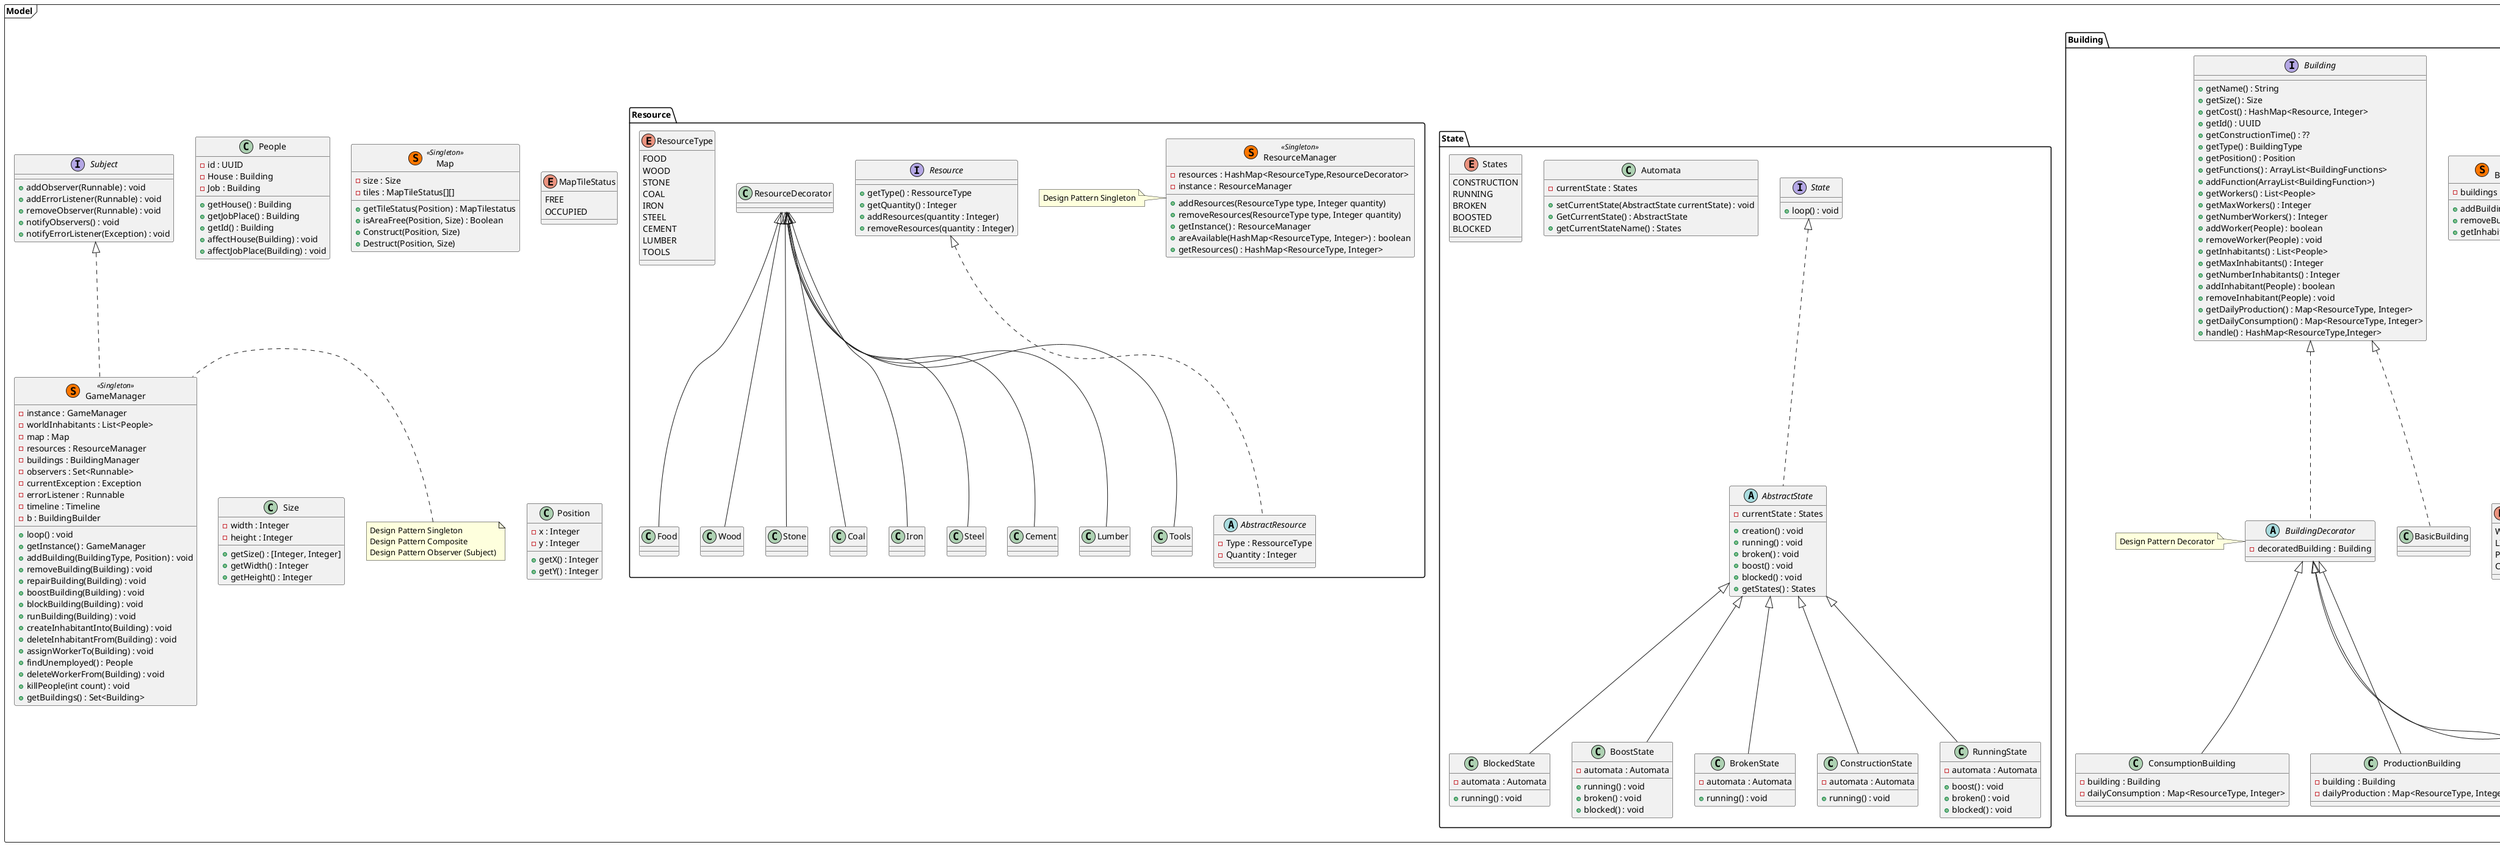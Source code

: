 @startuml

package "Model" <<Frame>> {

package "Building"{
    interface Building {
        + getName() : String
        + getSize() : Size
        + getCost() : HashMap<Resource, Integer>
        + getId() : UUID
        + getConstructionTime() : ??
        + getType() : BuildingType
        + getPosition() : Position
        + getFunctions() : ArrayList<BuildingFunctions>
        + addFunction(ArrayList<BuildingFunction>)
        + getWorkers() : List<People>
        + getMaxWorkers() : Integer
        + getNumberWorkers() : Integer
        + addWorker(People) : boolean
        + removeWorker(People) : void
        + getInhabitants() : List<People>
        + getMaxInhabitants() : Integer
        + getNumberInhabitants() : Integer
        + addInhabitant(People) : boolean
        + removeInhabitant(People) : void
        + getDailyProduction() : Map<ResourceType, Integer> 
        + getDailyConsumption() : Map<ResourceType, Integer>
        + handle() : HashMap<ResourceType,Integer>
    }

    class BasicBuilding implements Building{}

    class ConsumptionBuilding extends BuildingDecorator{
        - building : Building
        - dailyConsumption : Map<ResourceType, Integer>
    }
    class ProductionBuilding extends BuildingDecorator{
        - building : Building
        - dailyProduction : Map<ResourceType, Integer>
    }
    class LivingBuilding extends BuildingDecorator{
        - inhabitants : List<People>
        
    }
    class WorkingBuilding extends BuildingDecorator{
        - workers : List<People>
    }

    abstract class BuildingDecorator implements Building{
        - decoratedBuilding : Building
    }
    note left of BuildingDecorator
        Design Pattern Decorator
    end note

    class BuildingManager <<(S,#FF7700)Singleton>> {
        - buildings : Set<Building>
        + addBuilding(Building) : void
        + removeBuilding(Building) : void
        + getInhabitants(Building) : void
    }

    class BuildingBuilder{
        + build(BuildingType, Position) : Building
    }

    enum BuildingFunction{
        WORKING
        LIVING
        PRODUCING
        CONSUMING
    }

    enum BuildingType{
        WOODENCABIN
        HOUSE
        APPARTMENTBUILDING
        FARM
        QUARRY
        LUMBERMILL
        CEMENTPLANT
        STEELMILL
        TOOLFACTORY
    }
}
package "State"{
    interface State{
        + loop() : void
    }

    abstract class AbstractState implements State{
        - currentState : States
        + creation() : void
        + running() : void
        + broken() : void
        + boost() : void
        + blocked() : void
        + getStates() : States
    }

    class Automata{
        - currentState : States
        + setCurrentState(AbstractState currentState) : void
        + GetCurrentState() : AbstractState
        + getCurrentStateName() : States
    }
    class BlockedState extends AbstractState{
        - automata : Automata
        + running() : void
    }
    class BoostState extends AbstractState{
        - automata : Automata
        + running() : void
        + broken() : void
        + blocked() : void
    }
    class BrokenState extends AbstractState{
        - automata : Automata
        + running() : void
    }
    class ConstructionState extends AbstractState{
        - automata : Automata
        + running() : void
    }
    class RunningState extends AbstractState{
        - automata : Automata
        + boost() : void
        + broken() : void
        + blocked() : void
    }

    enum States{
        CONSTRUCTION
        RUNNING
        BROKEN
        BOOSTED
        BLOCKED
    }
}

    class People{
        - id : UUID
        - House : Building
        - Job : Building
        + getHouse() : Building
        + getJobPlace() : Building
        + getId() : Building
        + affectHouse(Building) : void
        + affectJobPlace(Building) : void
    }
    class Map <<(S,#FF7700)Singleton>>{
        - size : Size
        - tiles : MapTileStatus[][]
        + getTileStatus(Position) : MapTilestatus
        + isAreaFree(Position, Size) : Boolean
        + Construct(Position, Size)
        + Destruct(Position, Size)
    }

    enum MapTileStatus {
        FREE
        OCCUPIED
    }
    class GameManager <<(S,#FF7700)Singleton>> implements Subject{
        - instance : GameManager
        - worldInhabitants : List<People>
        - map : Map
        - resources : ResourceManager
        - buildings : BuildingManager
        - observers : Set<Runnable>
        - currentException : Exception
        - errorListener : Runnable
        - timeline : Timeline
        - b : BuildingBuilder
        + loop() : void
        + getInstance() : GameManager
        + addBuilding(BuildingType, Position) : void
        + removeBuilding(Building) : void
        + repairBuilding(Building) : void
        + boostBuilding(Building) : void
        + blockBuilding(Building) : void
        + runBuilding(Building) : void
        + createInhabitantInto(Building) : void
        + deleteInhabitantFrom(Building) : void
        + assignWorkerTo(Building) : void
        + findUnemployed() : People
        + deleteWorkerFrom(Building) : void
        + killPeople(int count) : void
        + getBuildings() : Set<Building>
    }
    note left of GameManager
        Design Pattern Singleton
        Design Pattern Composite
        Design Pattern Observer (Subject)
    end note

    class Size{
        - width : Integer
        - height : Integer
        + getSize() : [Integer, Integer]
        + getWidth() : Integer
        + getHeight() : Integer
    }

    interface Subject{
        + addObserver(Runnable) : void
        + addErrorListener(Runnable) : void
        + removeObserver(Runnable) : void
        + notifyObservers() : void
        + notifyErrorListener(Exception) : void
    }
    class Position{
        - x : Integer
        - y : Integer
        + getX() : Integer
        + getY() : Integer
    }


package "Resource"{
    interface Resource {
        + getType() : RessourceType
        + getQuantity() : Integer
        + addResources(quantity : Integer)
        + removeResources(quantity : Integer)

    }
    abstract class AbstractResource implements Resource{
        - Type : RessourceType
        - Quantity : Integer
    }
    class Food extends ResourceDecorator{

    }
    class Wood extends ResourceDecorator{

    }
    class Stone extends ResourceDecorator{

    }
    class Coal extends ResourceDecorator{

    }
    class Iron extends ResourceDecorator{

    }
    class Steel extends ResourceDecorator{

    }
    class Cement extends ResourceDecorator{

    }
    class Lumber extends ResourceDecorator{

    }
    class Tools extends ResourceDecorator{

    }
    enum ResourceType{
        FOOD
        WOOD
        STONE
        COAL
        IRON
        STEEL
        CEMENT
        LUMBER
        TOOLS
    }

    class ResourceManager <<(S,#FF7700)Singleton>>{
        - resources : HashMap<ResourceType,ResourceDecorator>
        - instance : ResourceManager
        + addResources(ResourceType type, Integer quantity)
        + removeResources(ResourceType type, Integer quantity)
        + getInstance() : ResourceManager
        + areAvailable(HashMap<ResourceType, Integer>) : boolean
        + getResources() : HashMap<ResourceType, Integer>
    }
    note left of ResourceManager
        Design Pattern Singleton
    end note
}



}

package "Exception" <<Frame>>{
    exception NotEnoughSpace{}
    exception TooManyInhabitants{}
    exception NotEnoughResources{}
    exception MapTileStateException{}
    exception NotEnoughInhabitants{}
    exception NotEnoughWorkers{}
    exception TooManyWorkers{}
    exception WrongBuildingType{}
    exception WrongResourceType{}
    exception WrongState{}
}

package "View" {
    interface Observer{
        + update()
    }
    note left of Observer
        Design Pattern Observer
    end note
    class MainView implements Observer{
        - controller : Controller
        - cards : ArrayList<BuildingCards>
        - topContainer : CustomMenu
        - map : MapView
        - model : GameModel
        - footer : VBox
        - buildingFooter : BuildingFooter
        - peopleFooter : PeopleFooter
        - root : BorderPane
        - footerState : String
        + setController(Controller) : void
        + SetSelectedBuilding(BuildingType) : void
        + SetSelectedBuildingInfo(Building) : void
        + setAvailability() : void
        + switchEditionMode(String) : void
        + updateError() : void
    }

    class BuildingCard extends VBox{
        - currentlySelected : BuildingType
        - root : VBox
        - buildingType : BuildingType
        - createSpriteWithLabel(String path, String label) : VBox
        - createSpriteWithTextRight(String path, String label) : HBox
        + getBuildingType() : BuildingType
        + setBackground(BuildingType) : void
        + setSelected(BuildingType) : void
        + createAndLinkToolTip(Building) : void
    }

    class BuildingFooter extends ScrollPane{
        - container : HBox
        + addWidget(javafx.scene.Node) : void
    }

    class BuildingInfoCard extends VBox{
        - selectedBuilding : Building
        - root : HBox
        - createSpriteWithTextRight(String path, String label) : HBox
        + setBackground(Building) : void
    }

    class BuildingInfoPopup{
    }

    class CustomMenu extends VBox{
        -container : HBox
        - resourcesLabels : HashMap<ResourceType,Label>
        - errorBox : HBox
        - errorLabel : Label
        + actualiseResources() : void
        + showError(String) : void
    }

    class ImagePath{
        + getResourceLogoPath(ResourceType) : String
        + getBuildingLogoPath(BuildingType) : String
    }

    class MapView extends ScrollPane{
        - grid : GridPane
        - buildingSprites : HashMap<Building, ArrayList<ArrayList<ImageView>>>
        - imagePath : String
        + drawBuildings(Set<Building>) : void
        + eraseBuilding(Building) : void
    }

    class PeopleFooter extends VBox{
        - inhabitantsLabel : Label
        - workerLabel : Label
        - cardContainer : HBox
        - cardRoot : ScrollPane
        -selectedBuilding : Building
        + generateButtons() : void
        + updateBuildings( Set<Building>) : void
        + SetSelectedBuildingInfo(Building) : void
    }
}

package "Controller" {
    class Controller{
        - model GameManager
        - view MainView
        - bagOfCommands : BagOfCommands
        - selectedBuilding : BuildingType
        + changeSelectedBuilding(BuildingType)
    }
    interface Command{
        + execute(GameManager, Controller)
    }
    note left of Command
        Design Pattern Command
    end note
    package Commands{
        class AddBuildingCommand implements Command{
        - position : Position
        }
        class RemoveBuildingCommand implements Command{
            - building : Building
        }
        class AddInhabitantIntoCommand implements Command{
            - building : Building
        }
        class RemoveInhabitantFromCommand implements Command{
            - building : Building
        }
        class AddWorkerIntoCommand implements Command{
            - building : Building
        }
        class RemoveWorkerFromCommand implements Command{
            - building : Building
        }
        class SetSelectedBuildingCommand implements Command{
            - type : BuildingType
        }
        class SetSelectedBuildingInfoCommand implements Command{
            - type : BuildingType
        }
        class BlockBuildingCommand implements Command{
            - type : BuildingType
        }
        class BoostBuildingCommand implements Command{
            - type : BuildingType
        }
        class RepairBuildingCommand implements Command{
            - type : BuildingType
        }
        class RunBuildingCommand implements Command{
            - type : BuildingType
        }
    }
    

    class BagOfCommands  <<(S,#FF7700)Singleton>>{
        - instance : BagOfCommands
        - commands : ConcurrentLinkedQueue<Command>
        - model : GameManager
        - controller : Controller
        - is_running : boolean
        - processCommands() : void
        + getInstance() : BagOfCommands
        + executeFirst() : void
        + executeAll() : void
        + addCommand(Command) : void
        + setModel(GameManager) : void
        + setController(Controller) : void
    }
    note bottom of BagOfCommands
        Design Pattern Singleton
        Design Pattern Bag of commands
    end note
}

class MainApp extends Application{
    + start(Stage) : void
}
class Main{
    + main(String[]) : void
}

@enduml
